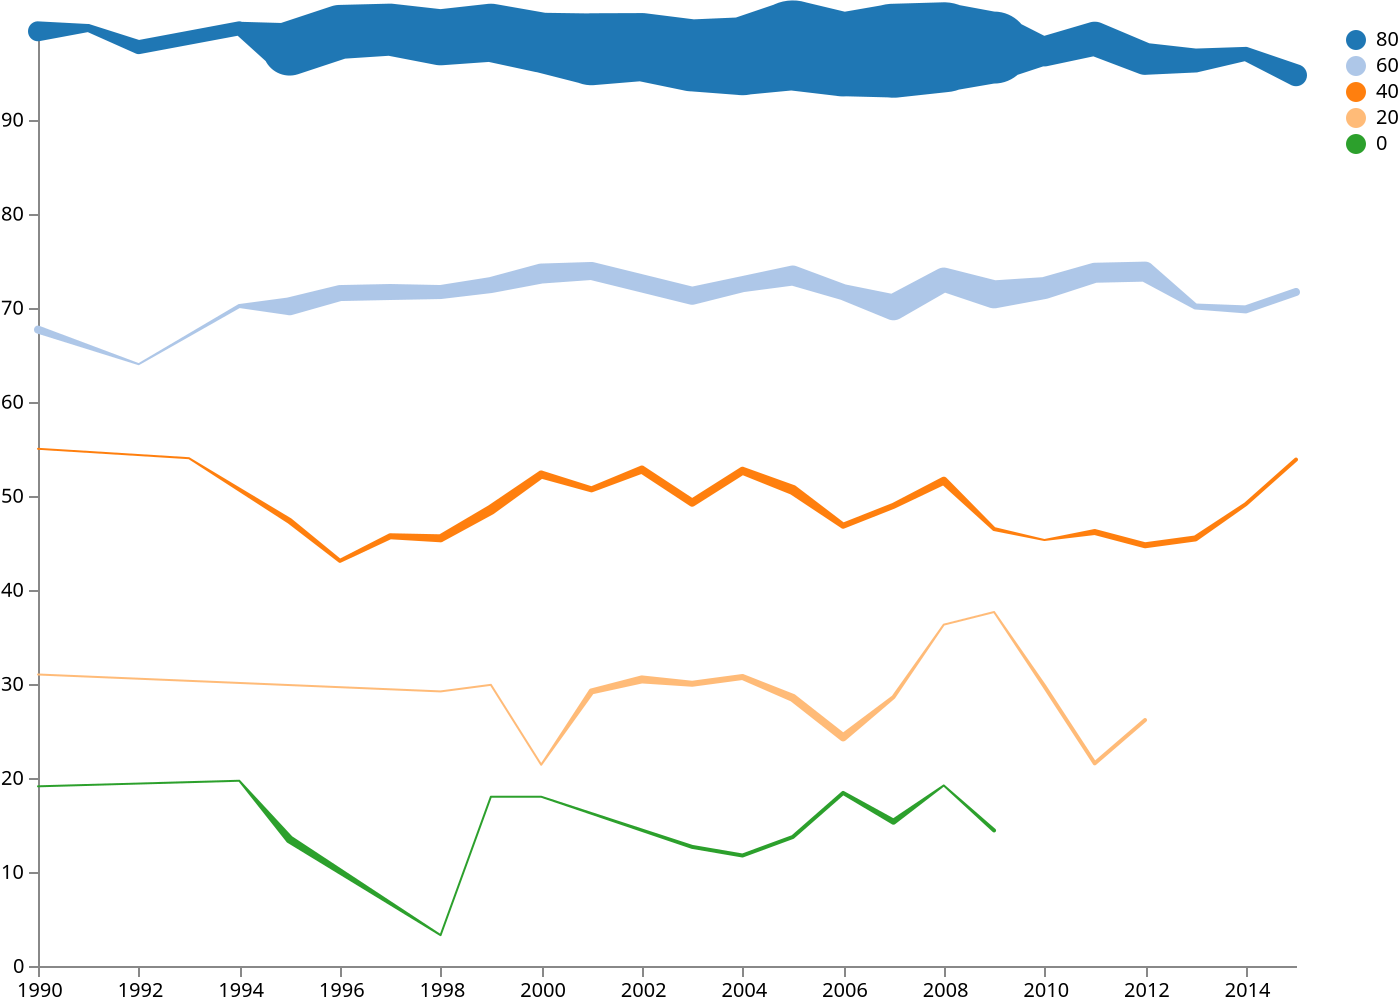 {
  "$schema": "https://vega.github.io/schema/vega/v3.0.json",
  "width": 700,
  "height": 500,
  "autosize": {"type": "fit", "resize": true, "contains": "padding"},
  "data": [
    {
      "name": "source",
      "values": [
        {"area":"Paraguay","year":2015,"value":52.0800018310547,"unit":"%"},
        {"area":"Bolivia (Plurinational State of)","year":2015,"value":55.6309967041016,"unit":"%"},
        {"area":"Panama","year":2015,"value":65.8000030517578,"unit":"%"},
        {"area":"Iraq","year":2015,"value":67,"unit":"%"},
        {"area":"Bosnia and Herzegovina","year":2015,"value":76,"unit":"%"},
        {"area":"Dominican Republic","year":2015,"value":77.9000015258789,"unit":"%"},
        {"area":"The former Yugoslav Republic of Macedonia","year":2015,"value":81,"unit":"%"},
        {"area":"Serbia","year":2015,"value":82,"unit":"%"},
        {"area":"Cabo Verde","year":2015,"value":85.5,"unit":"%"},
        {"area":"State of Palestine","year":2015,"value":94.5,"unit":"%"},
        {"area":"Antigua and Barbuda","year":2015,"value":99,"unit":"%"},
        {"area":"Andorra","year":2015,"value":100,"unit":"%"},
        {"area":"Liechtenstein","year":2015,"value":100,"unit":"%"},
        {"area":"Monaco","year":2015,"value":100,"unit":"%"},
        {"area":"Saint Lucia","year":2015,"value":100,"unit":"%"},
        {"area":"Singapore","year":2015,"value":100,"unit":"%"},
        {"area":"United Arab Emirates","year":2015,"value":100,"unit":"%"},
        {"area":"Paraguay","year":2014,"value":47.2000007629395,"unit":"%"},
        {"area":"Bolivia (Plurinational State of)","year":2014,"value":51.0105781555176,"unit":"%"},
        {"area":"Iraq","year":2014,"value":62.5999984741211,"unit":"%"},
        {"area":"Panama","year":2014,"value":66.6999969482422,"unit":"%"},
        {"area":"Bosnia and Herzegovina","year":2014,"value":75,"unit":"%"},
        {"area":"The former Yugoslav Republic of Macedonia","year":2014,"value":75,"unit":"%"},
        {"area":"Serbia","year":2014,"value":80,"unit":"%"},
        {"area":"Antigua and Barbuda","year":2014,"value":99,"unit":"%"},
        {"area":"Andorra","year":2014,"value":100,"unit":"%"},
        {"area":"Liechtenstein","year":2014,"value":100,"unit":"%"},
        {"area":"Monaco","year":2014,"value":100,"unit":"%"},
        {"area":"Saint Lucia","year":2014,"value":100,"unit":"%"},
        {"area":"Singapore","year":2014,"value":100,"unit":"%"},
        {"area":"Honduras","year":2013,"value":41.7799987792969,"unit":"%"},
        {"area":"Paraguay","year":2013,"value":46.4000015258789,"unit":"%"},
        {"area":"Bolivia (Plurinational State of)","year":2013,"value":48.2207069396973,"unit":"%"},
        {"area":"Iraq","year":2013,"value":62.4000015258789,"unit":"%"},
        {"area":"The former Yugoslav Republic of Macedonia","year":2013,"value":73,"unit":"%"},
        {"area":"Bosnia and Herzegovina","year":2013,"value":75,"unit":"%"},
        {"area":"Serbia","year":2013,"value":80,"unit":"%"},
        {"area":"Cabo Verde","year":2013,"value":84.5,"unit":"%"},
        {"area":"State of Palestine","year":2013,"value":92,"unit":"%"},
        {"area":"Antigua and Barbuda","year":2013,"value":99,"unit":"%"},
        {"area":"Andorra","year":2013,"value":100,"unit":"%"},
        {"area":"Guadeloupe","year":2013,"value":100,"unit":"%"},
        {"area":"Liechtenstein","year":2013,"value":100,"unit":"%"},
        {"area":"Martinique","year":2013,"value":100,"unit":"%"},
        {"area":"Monaco","year":2013,"value":100,"unit":"%"},
        {"area":"Réunion","year":2013,"value":100,"unit":"%"},
        {"area":"Saint Lucia","year":2013,"value":100,"unit":"%"},
        {"area":"Singapore","year":2013,"value":100,"unit":"%"},
        {"area":"Yemen","year":2012,"value":20,"footnotes":1,"unit":"%"},
        {"area":"Bhutan","year":2012,"value":32.3126754760742,"unit":"%"},
        {"area":"Paraguay","year":2012,"value":40.9000015258789,"unit":"%"},
        {"area":"Belize","year":2012,"value":45.0999984741211,"unit":"%"},
        {"area":"Bolivia (Plurinational State of)","year":2012,"value":48.2207069396973,"unit":"%"},
        {"area":"Iraq","year":2012,"value":61.2000007629395,"unit":"%"},
        {"area":"Serbia","year":2012,"value":70,"unit":"%"},
        {"area":"The former Yugoslav Republic of Macedonia","year":2012,"value":73,"unit":"%"},
        {"area":"Bosnia and Herzegovina","year":2012,"value":74,"unit":"%"},
        {"area":"Cuba","year":2012,"value":75.5999984741211,"unit":"%"},
        {"area":"Armenia","year":2012,"value":75.9000015258789,"unit":"%"},
        {"area":"Montenegro","year":2012,"value":75.9199981689453,"unit":"%"},
        {"area":"Ecuador","year":2012,"value":76.120002746582,"unit":"%"},
        {"area":"Dominican Republic","year":2012,"value":77.1999969482422,"unit":"%"},
        {"area":"Suriname","year":2012,"value":79.4899978637695,"footnotes":"2,3,4","unit":"%"},
        {"area":"Colombia","year":2012,"value":80.5874252319336,"unit":"%"},
        {"area":"Cabo Verde","year":2012,"value":84.0999984741211,"unit":"%"},
        {"area":"Brazil","year":2012,"value":91.3000030517578,"unit":"%"},
        {"area":"State of Palestine","year":2012,"value":91.5,"unit":"%"},
        {"area":"Mauritius","year":2012,"value":98,"unit":"%"},
        {"area":"Antigua and Barbuda","year":2012,"value":99,"unit":"%"},
        {"area":"Croatia","year":2012,"value":99,"unit":"%"},
        {"area":"Andorra","year":2012,"value":100,"unit":"%"},
        {"area":"Belarus","year":2012,"value":100,"unit":"%"},
        {"area":"Bermuda","year":2012,"value":100,"unit":"%"},
        {"area":"Kuwait","year":2012,"value":100,"unit":"%"},
        {"area":"Liechtenstein","year":2012,"value":100,"unit":"%"},
        {"area":"Monaco","year":2012,"value":100,"unit":"%"},
        {"area":"Qatar","year":2012,"value":100,"unit":"%"},
        {"area":"Saint Lucia","year":2012,"value":100,"unit":"%"},
        {"area":"Singapore","year":2012,"value":100,"unit":"%"},
        {"area":"Yemen","year":2011,"value":20,"footnotes":1,"unit":"%"},
        {"area":"Angola","year":2011,"value":23.1000003814697,"unit":"%"},
        {"area":"Paraguay","year":2011,"value":40.5999984741211,"unit":"%"},
        {"area":"Belize","year":2011,"value":45.2000007629395,"unit":"%"},
        {"area":"Bolivia (Plurinational State of)","year":2011,"value":52.6550712585449,"unit":"%"},
        {"area":"Iraq","year":2011,"value":62.7999992370605,"unit":"%"},
        {"area":"Panama","year":2011,"value":66.9000015258789,"unit":"%"},
        {"area":"Bosnia and Herzegovina","year":2011,"value":73,"unit":"%"},
        {"area":"Ecuador","year":2011,"value":74.9400024414063,"unit":"%"},
        {"area":"Cuba","year":2011,"value":75.2699966430664,"unit":"%"},
        {"area":"Armenia","year":2011,"value":75.8000030517578,"unit":"%"},
        {"area":"Montenegro","year":2011,"value":75.879997253418,"unit":"%"},
        {"area":"The former Yugoslav Republic of Macedonia","year":2011,"value":76,"unit":"%"},
        {"area":"Serbia","year":2011,"value":77,"unit":"%"},
        {"area":"Colombia","year":2011,"value":79.6210632324219,"unit":"%"},
        {"area":"State of Palestine","year":2011,"value":92,"unit":"%"},
        {"area":"Brazil","year":2011,"value":92.4000015258789,"unit":"%"},
        {"area":"Croatia","year":2011,"value":96,"unit":"%"},
        {"area":"Mauritius","year":2011,"value":98,"unit":"%"},
        {"area":"Antigua and Barbuda","year":2011,"value":99,"unit":"%"},
        {"area":"Réunion","year":2011,"value":99,"unit":"%"},
        {"area":"Andorra","year":2011,"value":100,"unit":"%"},
        {"area":"Belarus","year":2011,"value":100,"unit":"%"},
        {"area":"Bermuda","year":2011,"value":100,"unit":"%"},
        {"area":"French Guiana","year":2011,"value":100,"unit":"%"},
        {"area":"Kuwait","year":2011,"value":100,"unit":"%"},
        {"area":"Liechtenstein","year":2011,"value":100,"unit":"%"},
        {"area":"Martinique","year":2011,"value":100,"unit":"%"},
        {"area":"Monaco","year":2011,"value":100,"unit":"%"},
        {"area":"Qatar","year":2011,"value":100,"unit":"%"},
        {"area":"Saint Lucia","year":2011,"value":100,"unit":"%"},
        {"area":"Singapore","year":2011,"value":100,"unit":"%"},
        {"area":"Yemen","year":2010,"value":20,"footnotes":1,"unit":"%"},
        {"area":"Paraguay","year":2010,"value":39.5,"unit":"%"},
        {"area":"Belize","year":2010,"value":45.2999992370605,"unit":"%"},
        {"area":"Panama","year":2010,"value":62.9000015258789,"unit":"%"},
        {"area":"Honduras","year":2010,"value":64.5999984741211,"unit":"%"},
        {"area":"Iraq","year":2010,"value":65.6999969482422,"unit":"%"},
        {"area":"Serbia","year":2010,"value":72,"unit":"%"},
        {"area":"Bosnia and Herzegovina","year":2010,"value":73,"unit":"%"},
        {"area":"The former Yugoslav Republic of Macedonia","year":2010,"value":74,"unit":"%"},
        {"area":"Dominican Republic","year":2010,"value":74.9000015258789,"unit":"%"},
        {"area":"Cuba","year":2010,"value":75.3099975585938,"unit":"%"},
        {"area":"Armenia","year":2010,"value":75.5,"unit":"%"},
        {"area":"Ecuador","year":2010,"value":75.8499984741211,"unit":"%"},
        {"area":"Colombia","year":2010,"value":79.2706146240234,"unit":"%"},
        {"area":"Cabo Verde","year":2010,"value":80,"footnotes":5,"unit":"%"},
        {"area":"Argentina","year":2010,"value":89.9000015258789,"footnotes":6,"unit":"%"},
        {"area":"Antigua and Barbuda","year":2010,"value":95,"unit":"%"},
        {"area":"Croatia","year":2010,"value":96,"unit":"%"},
        {"area":"Mauritius","year":2010,"value":98,"unit":"%"},
        {"area":"Andorra","year":2010,"value":100,"unit":"%"},
        {"area":"Belarus","year":2010,"value":100,"unit":"%"},
        {"area":"Bermuda","year":2010,"value":100,"unit":"%"},
        {"area":"Kuwait","year":2010,"value":100,"unit":"%"},
        {"area":"Liechtenstein","year":2010,"value":100,"unit":"%"},
        {"area":"Martinique","year":2010,"value":100,"unit":"%"},
        {"area":"Monaco","year":2010,"value":100,"unit":"%"},
        {"area":"Qatar","year":2010,"value":100,"unit":"%"},
        {"area":"Saint Lucia","year":2010,"value":100,"unit":"%"},
        {"area":"Singapore","year":2010,"value":100,"unit":"%"},
        {"area":"Burkina Faso","year":2009,"value":9.62463665008545,"unit":"%"},
        {"area":"Yemen","year":2009,"value":19.2000007629395,"footnotes":1,"unit":"%"},
        {"area":"Paraguay","year":2009,"value":37.6438102722168,"unit":"%"},
        {"area":"Belize","year":2009,"value":45.5999984741211,"unit":"%"},
        {"area":"Bolivia (Plurinational State of)","year":2009,"value":47.3329849243164,"unit":"%"},
        {"area":"Serbia","year":2009,"value":60,"unit":"%"},
        {"area":"Cameroon","year":2009,"value":61.5999984741211,"unit":"%"},
        {"area":"Panama","year":2009,"value":64.1999969482422,"unit":"%"},
        {"area":"Dominican Republic","year":2009,"value":66.0100021362305,"unit":"%"},
        {"area":"Philippines","year":2009,"value":70,"unit":"%"},
        {"area":"Ecuador","year":2009,"value":71.8499984741211,"unit":"%"},
        {"area":"Bosnia and Herzegovina","year":2009,"value":72,"unit":"%"},
        {"area":"The former Yugoslav Republic of Macedonia","year":2009,"value":72,"footnotes":7,"unit":"%"},
        {"area":"Armenia","year":2009,"value":72.0999984741211,"unit":"%"},
        {"area":"Cuba","year":2009,"value":75.4000015258789,"unit":"%"},
        {"area":"Cabo Verde","year":2009,"value":78,"footnotes":5,"unit":"%"},
        {"area":"Colombia","year":2009,"value":78.6839447021484,"unit":"%"},
        {"area":"Estonia","year":2009,"value":79,"unit":"%"},
        {"area":"Poland","year":2009,"value":79.0999984741211,"unit":"%"},
        {"area":"Algeria","year":2009,"value":80,"unit":"%"},
        {"area":"Latvia","year":2009,"value":85,"unit":"%"},
        {"area":"State of Palestine","year":2009,"value":88.4000015258789,"unit":"%"},
        {"area":"Lithuania","year":2009,"value":91,"unit":"%"},
        {"area":"Hungary","year":2009,"value":92.5,"unit":"%"},
        {"area":"Slovenia","year":2009,"value":94.5,"unit":"%"},
        {"area":"Antigua and Barbuda","year":2009,"value":95,"unit":"%"},
        {"area":"Bulgaria","year":2009,"value":96.6500015258789,"unit":"%"},
        {"area":"Croatia","year":2009,"value":97,"unit":"%"},
        {"area":"Mauritius","year":2009,"value":98,"unit":"%"},
        {"area":"Norway","year":2009,"value":99,"unit":"%"},
        {"area":"Switzerland","year":2009,"value":99,"unit":"%"},
        {"area":"Andorra","year":2009,"value":100,"unit":"%"},
        {"area":"Austria","year":2009,"value":100,"unit":"%"},
        {"area":"Belarus","year":2009,"value":100,"unit":"%"},
        {"area":"Belgium","year":2009,"value":100,"unit":"%"},
        {"area":"Bermuda","year":2009,"value":100,"unit":"%"},
        {"area":"China, Hong Kong Special Administrative Region","year":2009,"value":100,"unit":"%"},
        {"area":"China, Macao Special Administrative Region","year":2009,"value":100,"unit":"%"},
        {"area":"Czechia","year":2009,"value":100,"unit":"%"},
        {"area":"Finland","year":2009,"value":100,"unit":"%"},
        {"area":"France","year":2009,"value":100,"unit":"%"},
        {"area":"Germany","year":2009,"value":100,"unit":"%"},
        {"area":"Greece","year":2009,"value":100,"unit":"%"},
        {"area":"Kuwait","year":2009,"value":100,"unit":"%"},
        {"area":"Liechtenstein","year":2009,"value":100,"unit":"%"},
        {"area":"Luxembourg","year":2009,"value":100,"unit":"%"},
        {"area":"Malta","year":2009,"value":100,"unit":"%"},
        {"area":"Monaco","year":2009,"value":100,"unit":"%"},
        {"area":"Netherlands","year":2009,"value":100,"unit":"%"},
        {"area":"Portugal","year":2009,"value":100,"unit":"%"},
        {"area":"Qatar","year":2009,"value":100,"unit":"%"},
        {"area":"Saint Lucia","year":2009,"value":100,"unit":"%"},
        {"area":"Singapore","year":2009,"value":100,"unit":"%"},
        {"area":"Spain","year":2009,"value":100,"unit":"%"},
        {"area":"Sweden","year":2009,"value":100,"unit":"%"},
        {"area":"Yemen","year":2008,"value":19.2000007629395,"footnotes":1,"unit":"%"},
        {"area":"Paraguay","year":2008,"value":36.3008651733398,"unit":"%"},
        {"area":"Belize","year":2008,"value":45.9000015258789,"unit":"%"},
        {"area":"Bolivia (Plurinational State of)","year":2008,"value":49.5042877197266,"unit":"%"},
        {"area":"Romania","year":2008,"value":54,"unit":"%"},
        {"area":"Cameroon","year":2008,"value":57,"unit":"%"},
        {"area":"Serbia","year":2008,"value":60,"unit":"%"},
        {"area":"Panama","year":2008,"value":64.5999984741211,"unit":"%"},
        {"area":"Philippines","year":2008,"value":70,"unit":"%"},
        {"area":"The former Yugoslav Republic of Macedonia","year":2008,"value":71,"footnotes":7,"unit":"%"},
        {"area":"Bosnia and Herzegovina","year":2008,"value":72,"unit":"%"},
        {"area":"Ecuador","year":2008,"value":72.4300003051758,"unit":"%"},
        {"area":"Cuba","year":2008,"value":75.3000030517578,"unit":"%"},
        {"area":"Cabo Verde","year":2008,"value":76,"footnotes":5,"unit":"%"},
        {"area":"Poland","year":2008,"value":78.0999984741211,"unit":"%"},
        {"area":"Armenia","year":2008,"value":78.4000015258789,"unit":"%"},
        {"area":"Estonia","year":2008,"value":79,"unit":"%"},
        {"area":"Colombia","year":2008,"value":79.1341171264648,"unit":"%"},
        {"area":"Turkey","year":2008,"value":82,"unit":"%"},
        {"area":"Latvia","year":2008,"value":85,"unit":"%"},
        {"area":"Brazil","year":2008,"value":86.5999984741211,"unit":"%"},
        {"area":"State of Palestine","year":2008,"value":87.6999969482422,"footnotes":8,"unit":"%"},
        {"area":"Lithuania","year":2008,"value":89,"unit":"%"},
        {"area":"Hungary","year":2008,"value":92.4000015258789,"unit":"%"},
        {"area":"Croatia","year":2008,"value":93,"unit":"%"},
        {"area":"Bulgaria","year":2008,"value":94.3499984741211,"unit":"%"},
        {"area":"Antigua and Barbuda","year":2008,"value":95,"unit":"%"},
        {"area":"Slovenia","year":2008,"value":95.5,"unit":"%"},
        {"area":"Mauritius","year":2008,"value":98,"unit":"%"},
        {"area":"Norway","year":2008,"value":99,"unit":"%"},
        {"area":"Switzerland","year":2008,"value":99,"unit":"%"},
        {"area":"Andorra","year":2008,"value":100,"unit":"%"},
        {"area":"Anguilla","year":2008,"value":100,"unit":"%"},
        {"area":"Austria","year":2008,"value":100,"unit":"%"},
        {"area":"Belarus","year":2008,"value":100,"unit":"%"},
        {"area":"Belgium","year":2008,"value":100,"unit":"%"},
        {"area":"Bermuda","year":2008,"value":100,"unit":"%"},
        {"area":"China, Hong Kong Special Administrative Region","year":2008,"value":100,"unit":"%"},
        {"area":"China, Macao Special Administrative Region","year":2008,"value":100,"unit":"%"},
        {"area":"Cyprus","year":2008,"value":100,"unit":"%"},
        {"area":"Czechia","year":2008,"value":100,"unit":"%"},
        {"area":"Denmark","year":2008,"value":100,"unit":"%"},
        {"area":"Finland","year":2008,"value":100,"unit":"%"},
        {"area":"France","year":2008,"value":100,"unit":"%"},
        {"area":"Germany","year":2008,"value":100,"unit":"%"},
        {"area":"Greece","year":2008,"value":100,"unit":"%"},
        {"area":"Iceland","year":2008,"value":100,"unit":"%"},
        {"area":"Italy","year":2008,"value":100,"unit":"%"},
        {"area":"Kuwait","year":2008,"value":100,"unit":"%"},
        {"area":"Liechtenstein","year":2008,"value":100,"unit":"%"},
        {"area":"Luxembourg","year":2008,"value":100,"unit":"%"},
        {"area":"Malta","year":2008,"value":100,"unit":"%"},
        {"area":"Martinique","year":2008,"value":100,"unit":"%"},
        {"area":"Monaco","year":2008,"value":100,"unit":"%"},
        {"area":"Netherlands","year":2008,"value":100,"unit":"%"},
        {"area":"Portugal","year":2008,"value":100,"unit":"%"},
        {"area":"Qatar","year":2008,"value":100,"unit":"%"},
        {"area":"Saint Lucia","year":2008,"value":100,"unit":"%"},
        {"area":"Singapore","year":2008,"value":100,"unit":"%"},
        {"area":"Slovakia","year":2008,"value":100,"unit":"%"},
        {"area":"Spain","year":2008,"value":100,"unit":"%"},
        {"area":"Sweden","year":2008,"value":100,"unit":"%"},
        {"area":"United Kingdom of Great Britain and Northern Ireland","year":2008,"value":100,"unit":"%"},
        {"area":"Burkina Faso","year":2007,"value":9.13179397583008,"unit":"%"},
        {"area":"Madagascar","year":2007,"value":17.7099990844727,"unit":"%"},
        {"area":"Yemen","year":2007,"value":19.2000007629395,"footnotes":1,"unit":"%"},
        {"area":"Senegal","year":2007,"value":21.3999996185303,"unit":"%"},
        {"area":"Paraguay","year":2007,"value":35.781608581543,"unit":"%"},
        {"area":"Belize","year":2007,"value":46.2999992370605,"unit":"%"},
        {"area":"Bolivia (Plurinational State of)","year":2007,"value":49.1543273925781,"unit":"%"},
        {"area":"Romania","year":2007,"value":51.3499984741211,"unit":"%"},
        {"area":"Georgia","year":2007,"value":60,"unit":"%"},
        {"area":"Marshall Islands","year":2007,"value":60,"unit":"%"},
        {"area":"Philippines","year":2007,"value":60,"footnotes":9,"unit":"%"},
        {"area":"Serbia","year":2007,"value":60,"unit":"%"},
        {"area":"Panama","year":2007,"value":62.4000015258789,"unit":"%"},
        {"area":"Ecuador","year":2007,"value":72.0199966430664,"unit":"%"},
        {"area":"Dominican Republic","year":2007,"value":73.3000030517578,"unit":"%"},
        {"area":"Cabo Verde","year":2007,"value":74,"footnotes":5,"unit":"%"},
        {"area":"Cuba","year":2007,"value":75.4000015258789,"unit":"%"},
        {"area":"Poland","year":2007,"value":76.3000030517578,"unit":"%"},
        {"area":"Colombia","year":2007,"value":78.6857376098633,"unit":"%"},
        {"area":"Estonia","year":2007,"value":79,"unit":"%"},
        {"area":"Armenia","year":2007,"value":79.5,"unit":"%"},
        {"area":"Lithuania","year":2007,"value":80,"unit":"%"},
        {"area":"Turkey","year":2007,"value":81,"unit":"%"},
        {"area":"Albania","year":2007,"value":85,"unit":"%"},
        {"area":"Latvia","year":2007,"value":85,"unit":"%"},
        {"area":"Brazil","year":2007,"value":85.9000015258789,"unit":"%"},
        {"area":"Croatia","year":2007,"value":90,"unit":"%"},
        {"area":"Slovenia","year":2007,"value":91.9000015258789,"unit":"%"},
        {"area":"Hungary","year":2007,"value":92.3000030517578,"unit":"%"},
        {"area":"Bulgaria","year":2007,"value":92.5100021362305,"unit":"%"},
        {"area":"Antigua and Barbuda","year":2007,"value":95,"unit":"%"},
        {"area":"Mauritius","year":2007,"value":98,"unit":"%"},
        {"area":"Norway","year":2007,"value":99,"unit":"%"},
        {"area":"Switzerland","year":2007,"value":99,"unit":"%"},
        {"area":"Andorra","year":2007,"value":100,"unit":"%"},
        {"area":"Anguilla","year":2007,"value":100,"unit":"%"},
        {"area":"Austria","year":2007,"value":100,"unit":"%"},
        {"area":"Belarus","year":2007,"value":100,"unit":"%"},
        {"area":"Belgium","year":2007,"value":100,"unit":"%"},
        {"area":"Bermuda","year":2007,"value":100,"unit":"%"},
        {"area":"China, Hong Kong Special Administrative Region","year":2007,"value":100,"unit":"%"},
        {"area":"China, Macao Special Administrative Region","year":2007,"value":100,"unit":"%"},
        {"area":"Cyprus","year":2007,"value":100,"unit":"%"},
        {"area":"Czechia","year":2007,"value":100,"unit":"%"},
        {"area":"Denmark","year":2007,"value":100,"unit":"%"},
        {"area":"Finland","year":2007,"value":100,"unit":"%"},
        {"area":"France","year":2007,"value":100,"unit":"%"},
        {"area":"French Guiana","year":2007,"value":100,"unit":"%"},
        {"area":"Germany","year":2007,"value":100,"unit":"%"},
        {"area":"Greece","year":2007,"value":100,"unit":"%"},
        {"area":"Guadeloupe","year":2007,"value":100,"unit":"%"},
        {"area":"Iceland","year":2007,"value":100,"unit":"%"},
        {"area":"Italy","year":2007,"value":100,"unit":"%"},
        {"area":"Kuwait","year":2007,"value":100,"unit":"%"},
        {"area":"Liechtenstein","year":2007,"value":100,"unit":"%"},
        {"area":"Luxembourg","year":2007,"value":100,"unit":"%"},
        {"area":"Malta","year":2007,"value":100,"unit":"%"},
        {"area":"Martinique","year":2007,"value":100,"unit":"%"},
        {"area":"Monaco","year":2007,"value":100,"unit":"%"},
        {"area":"Netherlands","year":2007,"value":100,"unit":"%"},
        {"area":"Portugal","year":2007,"value":100,"unit":"%"},
        {"area":"Réunion","year":2007,"value":100,"unit":"%"},
        {"area":"Saint Lucia","year":2007,"value":100,"unit":"%"},
        {"area":"Singapore","year":2007,"value":100,"unit":"%"},
        {"area":"Slovakia","year":2007,"value":100,"unit":"%"},
        {"area":"Spain","year":2007,"value":100,"unit":"%"},
        {"area":"Sweden","year":2007,"value":100,"unit":"%"},
        {"area":"United Kingdom of Great Britain and Northern Ireland","year":2007,"value":100,"unit":"%"},
        {"area":"Madagascar","year":2006,"value":17.7099990844727,"unit":"%"},
        {"area":"Yemen","year":2006,"value":19.1000003814697,"footnotes":1,"unit":"%"},
        {"area":"Lesotho","year":2006,"value":20,"unit":"%"},
        {"area":"Senegal","year":2006,"value":21.3999996185303,"unit":"%"},
        {"area":"Guatemala","year":2006,"value":22.1700000762939,"unit":"%"},
        {"area":"Paraguay","year":2006,"value":33.6964149475098,"unit":"%"},
        {"area":"Bolivia (Plurinational State of)","year":2006,"value":45.0184860229492,"unit":"%"},
        {"area":"Belize","year":2006,"value":46.5999984741211,"unit":"%"},
        {"area":"Romania","year":2006,"value":48.8400001525879,"unit":"%"},
        {"area":"Serbia","year":2006,"value":60,"unit":"%"},
        {"area":"Dominican Republic","year":2006,"value":66.5,"unit":"%"},
        {"area":"Ecuador","year":2006,"value":70.5100021362305,"unit":"%"},
        {"area":"Cabo Verde","year":2006,"value":72,"footnotes":5,"unit":"%"},
        {"area":"Poland","year":2006,"value":73.9000015258789,"unit":"%"},
        {"area":"Cuba","year":2006,"value":75.5,"unit":"%"},
        {"area":"Armenia","year":2006,"value":75.9000015258789,"unit":"%"},
        {"area":"Estonia","year":2006,"value":79,"unit":"%"},
        {"area":"Albania","year":2006,"value":80,"unit":"%"},
        {"area":"Turkey","year":2006,"value":81,"unit":"%"},
        {"area":"Brazil","year":2006,"value":84.9000015258789,"unit":"%"},
        {"area":"Latvia","year":2006,"value":85,"unit":"%"},
        {"area":"Mexico","year":2006,"value":89.9999465942383,"unit":"%"},
        {"area":"Bulgaria","year":2006,"value":90.0500030517578,"unit":"%"},
        {"area":"State of Palestine","year":2006,"value":90.3000030517578,"unit":"%"},
        {"area":"Slovenia","year":2006,"value":90.4000015258789,"unit":"%"},
        {"area":"Hungary","year":2006,"value":91.9000015258789,"unit":"%"},
        {"area":"Antigua and Barbuda","year":2006,"value":95,"unit":"%"},
        {"area":"Belarus","year":2006,"value":95,"unit":"%"},
        {"area":"Norway","year":2006,"value":99,"unit":"%"},
        {"area":"Switzerland","year":2006,"value":99,"unit":"%"},
        {"area":"Andorra","year":2006,"value":100,"unit":"%"},
        {"area":"Anguilla","year":2006,"value":100,"unit":"%"},
        {"area":"Austria","year":2006,"value":100,"unit":"%"},
        {"area":"Belgium","year":2006,"value":100,"unit":"%"},
        {"area":"Bermuda","year":2006,"value":100,"unit":"%"},
        {"area":"China, Hong Kong Special Administrative Region","year":2006,"value":100,"unit":"%"},
        {"area":"China, Macao Special Administrative Region","year":2006,"value":100,"unit":"%"},
        {"area":"Cyprus","year":2006,"value":100,"unit":"%"},
        {"area":"Czechia","year":2006,"value":100,"unit":"%"},
        {"area":"Denmark","year":2006,"value":100,"unit":"%"},
        {"area":"Finland","year":2006,"value":100,"unit":"%"},
        {"area":"France","year":2006,"value":100,"unit":"%"},
        {"area":"Germany","year":2006,"value":100,"unit":"%"},
        {"area":"Greece","year":2006,"value":100,"unit":"%"},
        {"area":"Iceland","year":2006,"value":100,"unit":"%"},
        {"area":"Italy","year":2006,"value":100,"unit":"%"},
        {"area":"Kuwait","year":2006,"value":100,"unit":"%"},
        {"area":"Liechtenstein","year":2006,"value":100,"unit":"%"},
        {"area":"Luxembourg","year":2006,"value":100,"unit":"%"},
        {"area":"Malta","year":2006,"value":100,"unit":"%"},
        {"area":"Martinique","year":2006,"value":100,"unit":"%"},
        {"area":"Monaco","year":2006,"value":100,"unit":"%"},
        {"area":"Netherlands","year":2006,"value":100,"unit":"%"},
        {"area":"Portugal","year":2006,"value":100,"unit":"%"},
        {"area":"Saint Lucia","year":2006,"value":100,"unit":"%"},
        {"area":"Singapore","year":2006,"value":100,"unit":"%"},
        {"area":"Slovakia","year":2006,"value":100,"unit":"%"},
        {"area":"Spain","year":2006,"value":100,"unit":"%"},
        {"area":"United Kingdom of Great Britain and Northern Ireland","year":2006,"value":100,"unit":"%"},
        {"area":"Burkina Faso","year":2005,"value":8.33978843688965,"unit":"%"},
        {"area":"Yemen","year":2005,"value":19.1000003814697,"footnotes":1,"unit":"%"},
        {"area":"Zambia","year":2005,"value":20,"unit":"%"},
        {"area":"Senegal","year":2005,"value":21.3999996185303,"unit":"%"},
        {"area":"Paraguay","year":2005,"value":34.462818145752,"unit":"%"},
        {"area":"Maldives","year":2005,"value":38.2000007629395,"unit":"%"},
        {"area":"Bolivia (Plurinational State of)","year":2005,"value":44.7900009155273,"unit":"%"},
        {"area":"Belize","year":2005,"value":46.9000015258789,"unit":"%"},
        {"area":"Romania","year":2005,"value":49.8499984741211,"unit":"%"},
        {"area":"Iraq","year":2005,"value":55.5999984741211,"unit":"%"},
        {"area":"Georgia","year":2005,"value":56,"unit":"%"},
        {"area":"Dominican Republic","year":2005,"value":67.3000030517578,"unit":"%"},
        {"area":"Ecuador","year":2005,"value":67.7099990844727,"unit":"%"},
        {"area":"Poland","year":2005,"value":68.9000015258789,"unit":"%"},
        {"area":"Cabo Verde","year":2005,"value":70,"footnotes":5,"unit":"%"},
        {"area":"Armenia","year":2005,"value":74.9000015258789,"unit":"%"},
        {"area":"Cuba","year":2005,"value":75.5999984741211,"unit":"%"},
        {"area":"Ireland","year":2005,"value":76,"unit":"%"},
        {"area":"Albania","year":2005,"value":77,"unit":"%"},
        {"area":"Turkey","year":2005,"value":77.870002746582,"unit":"%"},
        {"area":"Estonia","year":2005,"value":79,"unit":"%"},
        {"area":"Brazil","year":2005,"value":83.8000030517578,"unit":"%"},
        {"area":"Latvia","year":2005,"value":85,"unit":"%"},
        {"area":"Bulgaria","year":2005,"value":87.7799987792969,"unit":"%"},
        {"area":"Belarus","year":2005,"value":90,"unit":"%"},
        {"area":"State of Palestine","year":2005,"value":90.3000030517578,"unit":"%"},
        {"area":"Hungary","year":2005,"value":90.4000015258789,"unit":"%"},
        {"area":"Slovenia","year":2005,"value":91,"unit":"%"},
        {"area":"Dominica","year":2005,"value":94,"unit":"%"},
        {"area":"Antigua and Barbuda","year":2005,"value":95,"unit":"%"},
        {"area":"Norway","year":2005,"value":99,"unit":"%"},
        {"area":"Switzerland","year":2005,"value":99,"unit":"%"},
        {"area":"Andorra","year":2005,"value":100,"unit":"%"},
        {"area":"Anguilla","year":2005,"value":100,"unit":"%"},
        {"area":"Austria","year":2005,"value":100,"unit":"%"},
        {"area":"Belgium","year":2005,"value":100,"unit":"%"},
        {"area":"Bermuda","year":2005,"value":100,"unit":"%"},
        {"area":"China, Hong Kong Special Administrative Region","year":2005,"value":100,"unit":"%"},
        {"area":"China, Macao Special Administrative Region","year":2005,"value":100,"unit":"%"},
        {"area":"Cyprus","year":2005,"value":100,"unit":"%"},
        {"area":"Czechia","year":2005,"value":100,"unit":"%"},
        {"area":"Denmark","year":2005,"value":100,"unit":"%"},
        {"area":"Finland","year":2005,"value":100,"unit":"%"},
        {"area":"France","year":2005,"value":100,"unit":"%"},
        {"area":"French Guiana","year":2005,"value":100,"unit":"%"},
        {"area":"Germany","year":2005,"value":100,"unit":"%"},
        {"area":"Greece","year":2005,"value":100,"unit":"%"},
        {"area":"Guadeloupe","year":2005,"value":100,"unit":"%"},
        {"area":"Iceland","year":2005,"value":100,"unit":"%"},
        {"area":"Italy","year":2005,"value":100,"unit":"%"},
        {"area":"Kuwait","year":2005,"value":100,"unit":"%"},
        {"area":"Liechtenstein","year":2005,"value":100,"unit":"%"},
        {"area":"Luxembourg","year":2005,"value":100,"unit":"%"},
        {"area":"Malta","year":2005,"value":100,"unit":"%"},
        {"area":"Martinique","year":2005,"value":100,"unit":"%"},
        {"area":"Monaco","year":2005,"value":100,"unit":"%"},
        {"area":"Netherlands","year":2005,"value":100,"unit":"%"},
        {"area":"Portugal","year":2005,"value":100,"unit":"%"},
        {"area":"Réunion","year":2005,"value":100,"unit":"%"},
        {"area":"Saint Lucia","year":2005,"value":100,"unit":"%"},
        {"area":"Singapore","year":2005,"value":100,"unit":"%"},
        {"area":"Slovakia","year":2005,"value":100,"unit":"%"},
        {"area":"Spain","year":2005,"value":100,"unit":"%"},
        {"area":"Sweden","year":2005,"value":100,"unit":"%"},
        {"area":"United Kingdom of Great Britain and Northern Ireland","year":2005,"value":100,"unit":"%"},
        {"area":"United States of America","year":2005,"value":100,"unit":"%"},
        {"area":"Madagascar","year":2004,"value":4.40000009536743,"unit":"%"},
        {"area":"Yemen","year":2004,"value":19.1000003814697,"footnotes":1,"unit":"%"},
        {"area":"Senegal","year":2004,"value":21.3999996185303,"unit":"%"},
        {"area":"Paraguay","year":2004,"value":32.7999992370605,"unit":"%"},
        {"area":"Maldives","year":2004,"value":38,"unit":"%"},
        {"area":"Belize","year":2004,"value":47.2999992370605,"unit":"%"},
        {"area":"Romania","year":2004,"value":47.5,"unit":"%"},
        {"area":"Georgia","year":2004,"value":56,"unit":"%"},
        {"area":"Suriname","year":2004,"value":59.8499984741211,"footnotes":"2,3,4","unit":"%"},
        {"area":"Albania","year":2004,"value":65,"unit":"%"},
        {"area":"Tunisia","year":2004,"value":65,"footnotes":10,"unit":"%"},
        {"area":"Cabo Verde","year":2004,"value":68,"footnotes":5,"unit":"%"},
        {"area":"Syrian Arab Republic","year":2004,"value":74,"unit":"%"},
        {"area":"Cuba","year":2004,"value":75.5999984741211,"unit":"%"},
        {"area":"Armenia","year":2004,"value":76.3000030517578,"unit":"%"},
        {"area":"Turkey","year":2004,"value":77.1699981689453,"unit":"%"},
        {"area":"Estonia","year":2004,"value":79,"unit":"%"},
        {"area":"Latvia","year":2004,"value":80,"unit":"%"},
        {"area":"Brazil","year":2004,"value":82.8000030517578,"unit":"%"},
        {"area":"Bulgaria","year":2004,"value":84.1900024414063,"unit":"%"},
        {"area":"Belarus","year":2004,"value":85,"unit":"%"},
        {"area":"Croatia","year":2004,"value":86,"unit":"%"},
        {"area":"Dominica","year":2004,"value":87,"unit":"%"},
        {"area":"Slovenia","year":2004,"value":88.3000030517578,"unit":"%"},
        {"area":"Hungary","year":2004,"value":90.6999969482422,"unit":"%"},
        {"area":"State of Palestine","year":2004,"value":91.1999969482422,"unit":"%"},
        {"area":"Norway","year":2004,"value":99,"unit":"%"},
        {"area":"Switzerland","year":2004,"value":99,"unit":"%"},
        {"area":"Andorra","year":2004,"value":100,"unit":"%"},
        {"area":"Anguilla","year":2004,"value":100,"unit":"%"},
        {"area":"Austria","year":2004,"value":100,"unit":"%"},
        {"area":"Belgium","year":2004,"value":100,"unit":"%"},
        {"area":"Bermuda","year":2004,"value":100,"unit":"%"},
        {"area":"China, Hong Kong Special Administrative Region","year":2004,"value":100,"unit":"%"},
        {"area":"China, Macao Special Administrative Region","year":2004,"value":100,"unit":"%"},
        {"area":"Cyprus","year":2004,"value":100,"unit":"%"},
        {"area":"Czechia","year":2004,"value":100,"unit":"%"},
        {"area":"Denmark","year":2004,"value":100,"unit":"%"},
        {"area":"Finland","year":2004,"value":100,"unit":"%"},
        {"area":"France","year":2004,"value":100,"unit":"%"},
        {"area":"Germany","year":2004,"value":100,"unit":"%"},
        {"area":"Greece","year":2004,"value":100,"unit":"%"},
        {"area":"Iceland","year":2004,"value":100,"unit":"%"},
        {"area":"Italy","year":2004,"value":100,"unit":"%"},
        {"area":"Kuwait","year":2004,"value":100,"unit":"%"},
        {"area":"Liechtenstein","year":2004,"value":100,"unit":"%"},
        {"area":"Luxembourg","year":2004,"value":100,"unit":"%"},
        {"area":"Malta","year":2004,"value":100,"unit":"%"},
        {"area":"Martinique","year":2004,"value":100,"unit":"%"},
        {"area":"Monaco","year":2004,"value":100,"unit":"%"},
        {"area":"Netherlands","year":2004,"value":100,"unit":"%"},
        {"area":"Portugal","year":2004,"value":100,"unit":"%"},
        {"area":"Saint Lucia","year":2004,"value":100,"unit":"%"},
        {"area":"Singapore","year":2004,"value":100,"unit":"%"},
        {"area":"Slovakia","year":2004,"value":100,"unit":"%"},
        {"area":"United Kingdom of Great Britain and Northern Ireland","year":2004,"value":100,"unit":"%"},
        {"area":"Burkina Faso","year":2003,"value":6.33143997192383,"unit":"%"},
        {"area":"Yemen","year":2003,"value":19,"footnotes":1,"unit":"%"},
        {"area":"Senegal","year":2003,"value":21.3999996185303,"unit":"%"},
        {"area":"Paraguay","year":2003,"value":31.445707321167,"unit":"%"},
        {"area":"Maldives","year":2003,"value":37.2000007629395,"unit":"%"},
        {"area":"Bolivia (Plurinational State of)","year":2003,"value":45.7307205200195,"unit":"%"},
        {"area":"Belize","year":2003,"value":47.5999984741211,"unit":"%"},
        {"area":"Romania","year":2003,"value":47.7599983215332,"unit":"%"},
        {"area":"Georgia","year":2003,"value":56,"unit":"%"},
        {"area":"Albania","year":2003,"value":60,"unit":"%"},
        {"area":"Tunisia","year":2003,"value":65,"footnotes":10,"unit":"%"},
        {"area":"Cabo Verde","year":2003,"value":66,"unit":"%"},
        {"area":"Latvia","year":2003,"value":70,"unit":"%"},
        {"area":"Armenia","year":2003,"value":74.1999969482422,"unit":"%"},
        {"area":"Dominica","year":2003,"value":75,"unit":"%"},
        {"area":"Cuba","year":2003,"value":75.7555541992188,"unit":"%"},
        {"area":"Turkey","year":2003,"value":76.5,"unit":"%"},
        {"area":"Estonia","year":2003,"value":79,"unit":"%"},
        {"area":"Algeria","year":2003,"value":80,"unit":"%"},
        {"area":"State of Palestine","year":2003,"value":80.1999969482422,"unit":"%"},
        {"area":"Bulgaria","year":2003,"value":81.9499969482422,"unit":"%"},
        {"area":"Brazil","year":2003,"value":83.9000015258789,"footnotes":11,"unit":"%"},
        {"area":"Belarus","year":2003,"value":85,"unit":"%"},
        {"area":"Slovenia","year":2003,"value":87.8000030517578,"unit":"%"},
        {"area":"Hungary","year":2003,"value":89.5,"unit":"%"},
        {"area":"Norway","year":2003,"value":99,"unit":"%"},
        {"area":"Switzerland","year":2003,"value":99,"unit":"%"},
        {"area":"Japan","year":2003,"value":99.8000030517578,"unit":"%"},
        {"area":"Andorra","year":2003,"value":100,"unit":"%"},
        {"area":"Anguilla","year":2003,"value":100,"unit":"%"},
        {"area":"Austria","year":2003,"value":100,"unit":"%"},
        {"area":"Belgium","year":2003,"value":100,"unit":"%"},
        {"area":"Bermuda","year":2003,"value":100,"unit":"%"},
        {"area":"China, Hong Kong Special Administrative Region","year":2003,"value":100,"unit":"%"},
        {"area":"China, Macao Special Administrative Region","year":2003,"value":100,"unit":"%"},
        {"area":"Cyprus","year":2003,"value":100,"unit":"%"},
        {"area":"Czechia","year":2003,"value":100,"unit":"%"},
        {"area":"Denmark","year":2003,"value":100,"unit":"%"},
        {"area":"Finland","year":2003,"value":100,"unit":"%"},
        {"area":"France","year":2003,"value":100,"unit":"%"},
        {"area":"Germany","year":2003,"value":100,"unit":"%"},
        {"area":"Greece","year":2003,"value":100,"unit":"%"},
        {"area":"Iceland","year":2003,"value":100,"unit":"%"},
        {"area":"Italy","year":2003,"value":100,"unit":"%"},
        {"area":"Kuwait","year":2003,"value":100,"unit":"%"},
        {"area":"Liechtenstein","year":2003,"value":100,"unit":"%"},
        {"area":"Luxembourg","year":2003,"value":100,"unit":"%"},
        {"area":"Malta","year":2003,"value":100,"unit":"%"},
        {"area":"Monaco","year":2003,"value":100,"unit":"%"},
        {"area":"Netherlands","year":2003,"value":100,"unit":"%"},
        {"area":"Portugal","year":2003,"value":100,"unit":"%"},
        {"area":"Singapore","year":2003,"value":100,"unit":"%"},
        {"area":"Slovakia","year":2003,"value":100,"unit":"%"},
        {"area":"United Kingdom of Great Britain and Northern Ireland","year":2003,"value":100,"unit":"%"},
        {"area":"Senegal","year":2002,"value":21.3999996185303,"unit":"%"},
        {"area":"Guatemala","year":2002,"value":31.6000003814697,"unit":"%"},
        {"area":"Paraguay","year":2002,"value":31.8999996185303,"unit":"%"},
        {"area":"Maldives","year":2002,"value":37,"unit":"%"},
        {"area":"Romania","year":2002,"value":47.7599983215332,"unit":"%"},
        {"area":"Belize","year":2002,"value":47.9000015258789,"unit":"%"},
        {"area":"Georgia","year":2002,"value":56,"unit":"%"},
        {"area":"Dominican Republic","year":2002,"value":59.5,"unit":"%"},
        {"area":"Algeria","year":2002,"value":65,"unit":"%"},
        {"area":"Tunisia","year":2002,"value":65,"footnotes":10,"unit":"%"},
        {"area":"Latvia","year":2002,"value":70,"unit":"%"},
        {"area":"Costa Rica","year":2002,"value":73,"unit":"%"},
        {"area":"Armenia","year":2002,"value":74.1999969482422,"unit":"%"},
        {"area":"Dominica","year":2002,"value":75,"unit":"%"},
        {"area":"Cuba","year":2002,"value":75.8545455932617,"unit":"%"},
        {"area":"Turkey","year":2002,"value":76.3000030517578,"unit":"%"},
        {"area":"Estonia","year":2002,"value":79,"unit":"%"},
        {"area":"Bulgaria","year":2002,"value":81.1100006103516,"unit":"%"},
        {"area":"Brazil","year":2002,"value":83,"footnotes":11,"unit":"%"},
        {"area":"Mexico","year":2002,"value":86,"unit":"%"},
        {"area":"Slovenia","year":2002,"value":86.9000015258789,"unit":"%"},
        {"area":"Hungary","year":2002,"value":88.3000030517578,"unit":"%"},
        {"area":"Norway","year":2002,"value":99,"unit":"%"},
        {"area":"Switzerland","year":2002,"value":99,"unit":"%"},
        {"area":"Republic of Korea","year":2002,"value":99.3000030517578,"unit":"%"},
        {"area":"Andorra","year":2002,"value":100,"unit":"%"},
        {"area":"Anguilla","year":2002,"value":100,"unit":"%"},
        {"area":"Austria","year":2002,"value":100,"unit":"%"},
        {"area":"Belgium","year":2002,"value":100,"unit":"%"},
        {"area":"Bermuda","year":2002,"value":100,"unit":"%"},
        {"area":"China, Hong Kong Special Administrative Region","year":2002,"value":100,"unit":"%"},
        {"area":"China, Macao Special Administrative Region","year":2002,"value":100,"unit":"%"},
        {"area":"Cyprus","year":2002,"value":100,"unit":"%"},
        {"area":"Czechia","year":2002,"value":100,"unit":"%"},
        {"area":"Denmark","year":2002,"value":100,"unit":"%"},
        {"area":"Finland","year":2002,"value":100,"unit":"%"},
        {"area":"France","year":2002,"value":100,"unit":"%"},
        {"area":"Germany","year":2002,"value":100,"unit":"%"},
        {"area":"Greece","year":2002,"value":100,"unit":"%"},
        {"area":"Iceland","year":2002,"value":100,"unit":"%"},
        {"area":"Italy","year":2002,"value":100,"unit":"%"},
        {"area":"Kuwait","year":2002,"value":100,"unit":"%"},
        {"area":"Liechtenstein","year":2002,"value":100,"unit":"%"},
        {"area":"Luxembourg","year":2002,"value":100,"unit":"%"},
        {"area":"Malta","year":2002,"value":100,"unit":"%"},
        {"area":"Monaco","year":2002,"value":100,"unit":"%"},
        {"area":"Netherlands","year":2002,"value":100,"unit":"%"},
        {"area":"Portugal","year":2002,"value":100,"unit":"%"},
        {"area":"Saint Vincent and the Grenadines","year":2002,"value":100,"unit":"%"},
        {"area":"Singapore","year":2002,"value":100,"unit":"%"},
        {"area":"United Kingdom of Great Britain and Northern Ireland","year":2002,"value":100,"unit":"%"},
        {"area":"Senegal","year":2001,"value":21.3999996185303,"unit":"%"},
        {"area":"Maldives","year":2001,"value":31.2000007629395,"unit":"%"},
        {"area":"Paraguay","year":2001,"value":35,"unit":"%"},
        {"area":"Romania","year":2001,"value":47.7599983215332,"unit":"%"},
        {"area":"Belize","year":2001,"value":48.2999992370605,"unit":"%"},
        {"area":"Georgia","year":2001,"value":56,"unit":"%"},
        {"area":"Tunisia","year":2001,"value":65,"footnotes":10,"unit":"%"},
        {"area":"Latvia","year":2001,"value":70,"unit":"%"},
        {"area":"Armenia","year":2001,"value":74.3000030517578,"unit":"%"},
        {"area":"Dominica","year":2001,"value":75,"unit":"%"},
        {"area":"Peru","year":2001,"value":75,"unit":"%"},
        {"area":"Turkey","year":2001,"value":75.0299987792969,"unit":"%"},
        {"area":"Cuba","year":2001,"value":75.880485534668,"unit":"%"},
        {"area":"Jamaica","year":2001,"value":76,"unit":"%"},
        {"area":"Estonia","year":2001,"value":79,"unit":"%"},
        {"area":"Bulgaria","year":2001,"value":80.2099990844727,"unit":"%"},
        {"area":"Brazil","year":2001,"value":81.5,"footnotes":11,"unit":"%"},
        {"area":"Poland","year":2001,"value":86,"unit":"%"},
        {"area":"Hungary","year":2001,"value":86.5,"unit":"%"},
        {"area":"Argentina","year":2001,"value":88.3000030517578,"unit":"%"},
        {"area":"Slovenia","year":2001,"value":94,"unit":"%"},
        {"area":"British Virgin Islands","year":2001,"value":97.1999969482422,"unit":"%"},
        {"area":"Iceland","year":2001,"value":99,"unit":"%"},
        {"area":"Norway","year":2001,"value":99,"unit":"%"},
        {"area":"Portugal","year":2001,"value":99,"unit":"%"},
        {"area":"Switzerland","year":2001,"value":99,"unit":"%"},
        {"area":"Andorra","year":2001,"value":100,"unit":"%"},
        {"area":"Anguilla","year":2001,"value":100,"unit":"%"},
        {"area":"Austria","year":2001,"value":100,"unit":"%"},
        {"area":"Belgium","year":2001,"value":100,"unit":"%"},
        {"area":"Bermuda","year":2001,"value":100,"unit":"%"},
        {"area":"China, Hong Kong Special Administrative Region","year":2001,"value":100,"unit":"%"},
        {"area":"China, Macao Special Administrative Region","year":2001,"value":100,"unit":"%"},
        {"area":"Cyprus","year":2001,"value":100,"unit":"%"},
        {"area":"Czechia","year":2001,"value":100,"unit":"%"},
        {"area":"Denmark","year":2001,"value":100,"unit":"%"},
        {"area":"Finland","year":2001,"value":100,"unit":"%"},
        {"area":"France","year":2001,"value":100,"unit":"%"},
        {"area":"Germany","year":2001,"value":100,"unit":"%"},
        {"area":"Greece","year":2001,"value":100,"unit":"%"},
        {"area":"Italy","year":2001,"value":100,"unit":"%"},
        {"area":"Kuwait","year":2001,"value":100,"unit":"%"},
        {"area":"Liechtenstein","year":2001,"value":100,"unit":"%"},
        {"area":"Luxembourg","year":2001,"value":100,"unit":"%"},
        {"area":"Malta","year":2001,"value":100,"unit":"%"},
        {"area":"Martinique","year":2001,"value":100,"unit":"%"},
        {"area":"Monaco","year":2001,"value":100,"unit":"%"},
        {"area":"Netherlands","year":2001,"value":100,"unit":"%"},
        {"area":"Singapore","year":2001,"value":100,"unit":"%"},
        {"area":"United Kingdom of Great Britain and Northern Ireland","year":2001,"value":100,"unit":"%"},
        {"area":"United States of America","year":2001,"value":100,"unit":"%"},
        {"area":"Zambia","year":2000,"value":18,"unit":"%"},
        {"area":"Senegal","year":2000,"value":21.3999996185303,"unit":"%"},
        {"area":"Romania","year":2000,"value":47.7599983215332,"unit":"%"},
        {"area":"Belize","year":2000,"value":48.5999984741211,"unit":"%"},
        {"area":"Georgia","year":2000,"value":56,"unit":"%"},
        {"area":"Panama","year":2000,"value":56.7000007629395,"unit":"%"},
        {"area":"Suriname","year":2000,"value":64,"footnotes":12,"unit":"%"},
        {"area":"Belarus","year":2000,"value":70,"unit":"%"},
        {"area":"Latvia","year":2000,"value":70,"unit":"%"},
        {"area":"Syrian Arab Republic","year":2000,"value":72,"unit":"%"},
        {"area":"Turkey","year":2000,"value":74.3099975585938,"unit":"%"},
        {"area":"Cuba","year":2000,"value":75.894287109375,"unit":"%"},
        {"area":"Brazil","year":2000,"value":76,"footnotes":11,"unit":"%"},
        {"area":"Armenia","year":2000,"value":76.5999984741211,"unit":"%"},
        {"area":"Bulgaria","year":2000,"value":78.5599975585938,"unit":"%"},
        {"area":"Estonia","year":2000,"value":79,"unit":"%"},
        {"area":"Croatia","year":2000,"value":80,"unit":"%"},
        {"area":"Hungary","year":2000,"value":85.0999984741211,"unit":"%"},
        {"area":"Poland","year":2000,"value":86,"unit":"%"},
        {"area":"Portugal","year":2000,"value":98,"unit":"%"},
        {"area":"Iceland","year":2000,"value":99,"unit":"%"},
        {"area":"Norway","year":2000,"value":99,"unit":"%"},
        {"area":"Switzerland","year":2000,"value":99,"unit":"%"},
        {"area":"Andorra","year":2000,"value":100,"unit":"%"},
        {"area":"Austria","year":2000,"value":100,"unit":"%"},
        {"area":"Belgium","year":2000,"value":100,"unit":"%"},
        {"area":"China, Hong Kong Special Administrative Region","year":2000,"value":100,"unit":"%"},
        {"area":"China, Macao Special Administrative Region","year":2000,"value":100,"unit":"%"},
        {"area":"Cyprus","year":2000,"value":100,"unit":"%"},
        {"area":"Czechia","year":2000,"value":100,"unit":"%"},
        {"area":"Denmark","year":2000,"value":100,"unit":"%"},
        {"area":"Finland","year":2000,"value":100,"unit":"%"},
        {"area":"France","year":2000,"value":100,"unit":"%"},
        {"area":"Germany","year":2000,"value":100,"unit":"%"},
        {"area":"Greece","year":2000,"value":100,"unit":"%"},
        {"area":"Italy","year":2000,"value":100,"unit":"%"},
        {"area":"Japan","year":2000,"value":100,"unit":"%"},
        {"area":"Kuwait","year":2000,"value":100,"unit":"%"},
        {"area":"Liechtenstein","year":2000,"value":100,"unit":"%"},
        {"area":"Luxembourg","year":2000,"value":100,"unit":"%"},
        {"area":"Malta","year":2000,"value":100,"unit":"%"},
        {"area":"Monaco","year":2000,"value":100,"unit":"%"},
        {"area":"Netherlands","year":2000,"value":100,"unit":"%"},
        {"area":"Peru","year":2000,"value":100,"footnotes":13,"unit":"%"},
        {"area":"Singapore","year":2000,"value":100,"unit":"%"},
        {"area":"United Kingdom of Great Britain and Northern Ireland","year":2000,"value":100,"unit":"%"},
        {"area":"Zambia","year":1999,"value":18,"unit":"%"},
        {"area":"Paraguay","year":1999,"value":29.8999996185303,"unit":"%"},
        {"area":"Kenya","year":1999,"value":40,"footnotes":14,"unit":"%"},
        {"area":"Romania","year":1999,"value":47.7599983215332,"unit":"%"},
        {"area":"Ecuador","year":1999,"value":49,"unit":"%"},
        {"area":"Belize","year":1999,"value":49.7999992370605,"unit":"%"},
        {"area":"Georgia","year":1999,"value":56,"unit":"%"},
        {"area":"Latvia","year":1999,"value":60,"unit":"%"},
        {"area":"Belarus","year":1999,"value":69,"unit":"%"},
        {"area":"Estonia","year":1999,"value":69,"unit":"%"},
        {"area":"Turkey","year":1999,"value":73.5999984741211,"unit":"%"},
        {"area":"Cuba","year":1999,"value":75.4000015258789,"unit":"%"},
        {"area":"Armenia","year":1999,"value":76.6999969482422,"unit":"%"},
        {"area":"Bulgaria","year":1999,"value":77.5999984741211,"unit":"%"},
        {"area":"Brazil","year":1999,"value":78,"footnotes":11,"unit":"%"},
        {"area":"Hungary","year":1999,"value":83.1999969482422,"unit":"%"},
        {"area":"Portugal","year":1999,"value":98,"unit":"%"},
        {"area":"Iceland","year":1999,"value":99,"unit":"%"},
        {"area":"Norway","year":1999,"value":99,"unit":"%"},
        {"area":"Switzerland","year":1999,"value":99,"unit":"%"},
        {"area":"Andorra","year":1999,"value":100,"unit":"%"},
        {"area":"Austria","year":1999,"value":100,"unit":"%"},
        {"area":"Belgium","year":1999,"value":100,"unit":"%"},
        {"area":"China, Hong Kong Special Administrative Region","year":1999,"value":100,"unit":"%"},
        {"area":"China, Macao Special Administrative Region","year":1999,"value":100,"unit":"%"},
        {"area":"Cyprus","year":1999,"value":100,"unit":"%"},
        {"area":"Czechia","year":1999,"value":100,"unit":"%"},
        {"area":"Denmark","year":1999,"value":100,"unit":"%"},
        {"area":"Finland","year":1999,"value":100,"unit":"%"},
        {"area":"France","year":1999,"value":100,"unit":"%"},
        {"area":"Germany","year":1999,"value":100,"unit":"%"},
        {"area":"Greece","year":1999,"value":100,"unit":"%"},
        {"area":"Guadeloupe","year":1999,"value":100,"unit":"%"},
        {"area":"Italy","year":1999,"value":100,"unit":"%"},
        {"area":"Kuwait","year":1999,"value":100,"unit":"%"},
        {"area":"Liechtenstein","year":1999,"value":100,"unit":"%"},
        {"area":"Luxembourg","year":1999,"value":100,"unit":"%"},
        {"area":"Malta","year":1999,"value":100,"unit":"%"},
        {"area":"Martinique","year":1999,"value":100,"unit":"%"},
        {"area":"Monaco","year":1999,"value":100,"unit":"%"},
        {"area":"Netherlands","year":1999,"value":100,"unit":"%"},
        {"area":"Peru","year":1999,"value":100,"footnotes":13,"unit":"%"},
        {"area":"Singapore","year":1999,"value":100,"unit":"%"},
        {"area":"United Kingdom of Great Britain and Northern Ireland","year":1999,"value":100,"unit":"%"},
        {"area":"Burkina Faso","year":1998,"value":3.28032302856445,"unit":"%"},
        {"area":"Paraguay","year":1998,"value":29.2000007629395,"unit":"%"},
        {"area":"Kenya","year":1998,"value":40,"footnotes":14,"unit":"%"},
        {"area":"State of Palestine","year":1998,"value":45.2999992370605,"unit":"%"},
        {"area":"Romania","year":1998,"value":47.2299995422363,"unit":"%"},
        {"area":"Belize","year":1998,"value":49.4000015258789,"unit":"%"},
        {"area":"Latvia","year":1998,"value":60,"unit":"%"},
        {"area":"Estonia","year":1998,"value":69,"unit":"%"},
        {"area":"Belarus","year":1998,"value":70,"unit":"%"},
        {"area":"Turkey","year":1998,"value":72,"unit":"%"},
        {"area":"Brazil","year":1998,"value":76.1999969482422,"footnotes":11,"unit":"%"},
        {"area":"Armenia","year":1998,"value":76.5999984741211,"unit":"%"},
        {"area":"Bulgaria","year":1998,"value":77.9000015258789,"unit":"%"},
        {"area":"Hungary","year":1998,"value":81.5,"unit":"%"},
        {"area":"Slovenia","year":1998,"value":89.8000030517578,"unit":"%"},
        {"area":"Portugal","year":1998,"value":97,"unit":"%"},
        {"area":"Iceland","year":1998,"value":99,"unit":"%"},
        {"area":"Norway","year":1998,"value":99,"unit":"%"},
        {"area":"Switzerland","year":1998,"value":99,"unit":"%"},
        {"area":"Andorra","year":1998,"value":100,"unit":"%"},
        {"area":"Austria","year":1998,"value":100,"unit":"%"},
        {"area":"Belgium","year":1998,"value":100,"unit":"%"},
        {"area":"China, Hong Kong Special Administrative Region","year":1998,"value":100,"unit":"%"},
        {"area":"China, Macao Special Administrative Region","year":1998,"value":100,"unit":"%"},
        {"area":"Cyprus","year":1998,"value":100,"unit":"%"},
        {"area":"Czechia","year":1998,"value":100,"unit":"%"},
        {"area":"Denmark","year":1998,"value":100,"unit":"%"},
        {"area":"Finland","year":1998,"value":100,"unit":"%"},
        {"area":"France","year":1998,"value":100,"unit":"%"},
        {"area":"Germany","year":1998,"value":100,"unit":"%"},
        {"area":"Greece","year":1998,"value":100,"unit":"%"},
        {"area":"Italy","year":1998,"value":100,"unit":"%"},
        {"area":"Kuwait","year":1998,"value":100,"unit":"%"},
        {"area":"Liechtenstein","year":1998,"value":100,"unit":"%"},
        {"area":"Luxembourg","year":1998,"value":100,"unit":"%"},
        {"area":"Malta","year":1998,"value":100,"unit":"%"},
        {"area":"Monaco","year":1998,"value":100,"unit":"%"},
        {"area":"Netherlands","year":1998,"value":100,"unit":"%"},
        {"area":"Peru","year":1998,"value":100,"footnotes":13,"unit":"%"},
        {"area":"Singapore","year":1998,"value":100,"unit":"%"},
        {"area":"United Kingdom of Great Britain and Northern Ireland","year":1998,"value":100,"unit":"%"},
        {"area":"Kenya","year":1997,"value":40,"footnotes":14,"unit":"%"},
        {"area":"Romania","year":1997,"value":46.7000007629395,"unit":"%"},
        {"area":"Belize","year":1997,"value":50.4000015258789,"unit":"%"},
        {"area":"Latvia","year":1997,"value":60,"unit":"%"},
        {"area":"Belarus","year":1997,"value":69,"unit":"%"},
        {"area":"Estonia","year":1997,"value":69,"unit":"%"},
        {"area":"Turkey","year":1997,"value":71.4000015258789,"unit":"%"},
        {"area":"Brazil","year":1997,"value":74.0999984741211,"footnotes":11,"unit":"%"},
        {"area":"Bulgaria","year":1997,"value":75,"unit":"%"},
        {"area":"Armenia","year":1997,"value":75.9000015258789,"unit":"%"},
        {"area":"Hungary","year":1997,"value":79,"unit":"%"},
        {"area":"Slovakia","year":1997,"value":96,"unit":"%"},
        {"area":"Portugal","year":1997,"value":97,"unit":"%"},
        {"area":"Norway","year":1997,"value":98,"unit":"%"},
        {"area":"Iceland","year":1997,"value":99,"unit":"%"},
        {"area":"Switzerland","year":1997,"value":99,"unit":"%"},
        {"area":"Andorra","year":1997,"value":100,"unit":"%"},
        {"area":"Austria","year":1997,"value":100,"unit":"%"},
        {"area":"Belgium","year":1997,"value":100,"unit":"%"},
        {"area":"China, Hong Kong Special Administrative Region","year":1997,"value":100,"unit":"%"},
        {"area":"China, Macao Special Administrative Region","year":1997,"value":100,"unit":"%"},
        {"area":"Cyprus","year":1997,"value":100,"unit":"%"},
        {"area":"Denmark","year":1997,"value":100,"unit":"%"},
        {"area":"Finland","year":1997,"value":100,"unit":"%"},
        {"area":"France","year":1997,"value":100,"unit":"%"},
        {"area":"Germany","year":1997,"value":100,"unit":"%"},
        {"area":"Greece","year":1997,"value":100,"unit":"%"},
        {"area":"Italy","year":1997,"value":100,"unit":"%"},
        {"area":"Kuwait","year":1997,"value":100,"unit":"%"},
        {"area":"Liechtenstein","year":1997,"value":100,"unit":"%"},
        {"area":"Luxembourg","year":1997,"value":100,"unit":"%"},
        {"area":"Malta","year":1997,"value":100,"unit":"%"},
        {"area":"Monaco","year":1997,"value":100,"unit":"%"},
        {"area":"Netherlands","year":1997,"value":100,"unit":"%"},
        {"area":"Peru","year":1997,"value":100,"footnotes":13,"unit":"%"},
        {"area":"Singapore","year":1997,"value":100,"unit":"%"},
        {"area":"United Kingdom of Great Britain and Northern Ireland","year":1997,"value":100,"unit":"%"},
        {"area":"Kenya","year":1996,"value":40,"footnotes":14,"unit":"%"},
        {"area":"Romania","year":1996,"value":46.1699981689453,"unit":"%"},
        {"area":"Latvia","year":1996,"value":60,"unit":"%"},
        {"area":"Belarus","year":1996,"value":69,"unit":"%"},
        {"area":"Estonia","year":1996,"value":70,"unit":"%"},
        {"area":"Brazil","year":1996,"value":70.9000015258789,"footnotes":11,"unit":"%"},
        {"area":"Turkey","year":1996,"value":71.4000015258789,"unit":"%"},
        {"area":"Armenia","year":1996,"value":76.1999969482422,"unit":"%"},
        {"area":"Hungary","year":1996,"value":77,"unit":"%"},
        {"area":"Bulgaria","year":1996,"value":78,"unit":"%"},
        {"area":"Slovakia","year":1996,"value":91,"unit":"%"},
        {"area":"Portugal","year":1996,"value":96,"unit":"%"},
        {"area":"Norway","year":1996,"value":98,"unit":"%"},
        {"area":"Canada","year":1996,"value":99,"unit":"%"},
        {"area":"Iceland","year":1996,"value":99,"unit":"%"},
        {"area":"Switzerland","year":1996,"value":99,"unit":"%"},
        {"area":"Andorra","year":1996,"value":100,"unit":"%"},
        {"area":"Austria","year":1996,"value":100,"unit":"%"},
        {"area":"Belgium","year":1996,"value":100,"unit":"%"},
        {"area":"China, Hong Kong Special Administrative Region","year":1996,"value":100,"unit":"%"},
        {"area":"China, Macao Special Administrative Region","year":1996,"value":100,"unit":"%"},
        {"area":"Cyprus","year":1996,"value":100,"unit":"%"},
        {"area":"Denmark","year":1996,"value":100,"unit":"%"},
        {"area":"Finland","year":1996,"value":100,"unit":"%"},
        {"area":"France","year":1996,"value":100,"unit":"%"},
        {"area":"Germany","year":1996,"value":100,"unit":"%"},
        {"area":"Greece","year":1996,"value":100,"unit":"%"},
        {"area":"Italy","year":1996,"value":100,"unit":"%"},
        {"area":"Kuwait","year":1996,"value":100,"unit":"%"},
        {"area":"Liechtenstein","year":1996,"value":100,"unit":"%"},
        {"area":"Luxembourg","year":1996,"value":100,"unit":"%"},
        {"area":"Malta","year":1996,"value":100,"unit":"%"},
        {"area":"Monaco","year":1996,"value":100,"unit":"%"},
        {"area":"Netherlands","year":1996,"value":100,"unit":"%"},
        {"area":"Peru","year":1996,"value":100,"footnotes":13,"unit":"%"},
        {"area":"Singapore","year":1996,"value":100,"unit":"%"},
        {"area":"United Kingdom of Great Britain and Northern Ireland","year":1996,"value":100,"unit":"%"},
        {"area":"Burkina Faso","year":1995,"value":3.13939785957336,"footnotes":15,"unit":"%"},
        {"area":"Zambia","year":1995,"value":14,"unit":"%"},
        {"area":"Yemen","year":1995,"value":17,"footnotes":1,"unit":"%"},
        {"area":"Guatemala","year":1995,"value":19.7000007629395,"unit":"%"},
        {"area":"Kenya","year":1995,"value":40,"footnotes":14,"unit":"%"},
        {"area":"Romania","year":1995,"value":45,"unit":"%"},
        {"area":"Croatia","year":1995,"value":57,"unit":"%"},
        {"area":"Latvia","year":1995,"value":60,"unit":"%"},
        {"area":"Jamaica","year":1995,"value":64,"unit":"%"},
        {"area":"Belarus","year":1995,"value":69,"unit":"%"},
        {"area":"Brazil","year":1995,"value":69.5,"footnotes":11,"unit":"%"},
        {"area":"Estonia","year":1995,"value":70,"unit":"%"},
        {"area":"Turkey","year":1995,"value":71.9000015258789,"unit":"%"},
        {"area":"Hungary","year":1995,"value":73,"unit":"%"},
        {"area":"Armenia","year":1995,"value":77,"unit":"%"},
        {"area":"Bulgaria","year":1995,"value":77,"unit":"%"},
        {"area":"Algeria","year":1995,"value":80,"unit":"%"},
        {"area":"Slovenia","year":1995,"value":84.1999969482422,"unit":"%"},
        {"area":"Slovakia","year":1995,"value":89,"unit":"%"},
        {"area":"Trinidad and Tobago","year":1995,"value":90,"footnotes":16,"unit":"%"},
        {"area":"Portugal","year":1995,"value":95,"unit":"%"},
        {"area":"Norway","year":1995,"value":98,"unit":"%"},
        {"area":"Iceland","year":1995,"value":99,"unit":"%"},
        {"area":"Switzerland","year":1995,"value":99,"unit":"%"},
        {"area":"Andorra","year":1995,"value":100,"unit":"%"},
        {"area":"Austria","year":1995,"value":100,"unit":"%"},
        {"area":"Belgium","year":1995,"value":100,"unit":"%"},
        {"area":"China, Hong Kong Special Administrative Region","year":1995,"value":100,"unit":"%"},
        {"area":"China, Macao Special Administrative Region","year":1995,"value":100,"unit":"%"},
        {"area":"Cyprus","year":1995,"value":100,"unit":"%"},
        {"area":"Denmark","year":1995,"value":100,"unit":"%"},
        {"area":"Finland","year":1995,"value":100,"unit":"%"},
        {"area":"France","year":1995,"value":100,"unit":"%"},
        {"area":"Germany","year":1995,"value":100,"unit":"%"},
        {"area":"Greece","year":1995,"value":100,"unit":"%"},
        {"area":"Italy","year":1995,"value":100,"unit":"%"},
        {"area":"Kuwait","year":1995,"value":100,"unit":"%"},
        {"area":"Liechtenstein","year":1995,"value":100,"unit":"%"},
        {"area":"Luxembourg","year":1995,"value":100,"unit":"%"},
        {"area":"Malta","year":1995,"value":100,"unit":"%"},
        {"area":"Monaco","year":1995,"value":100,"unit":"%"},
        {"area":"Netherlands","year":1995,"value":100,"unit":"%"},
        {"area":"United Kingdom of Great Britain and Northern Ireland","year":1995,"value":100,"unit":"%"},
        {"area":"Guatemala","year":1994,"value":19.7,"unit":"%"},
        {"area":"Hungary","year":1994,"value":70,"unit":"%"},
        {"area":"Turkey","year":1994,"value":70.370002746582,"unit":"%"},
        {"area":"Iceland","year":1994,"value":99,"unit":"%"},
        {"area":"Switzerland","year":1994,"value":99,"unit":"%"},
        {"area":"Belgium","year":1994,"value":100,"unit":"%"},
        {"area":"Denmark","year":1994,"value":100,"unit":"%"},
        {"area":"Finland","year":1994,"value":100,"unit":"%"},
        {"area":"Luxembourg","year":1994,"value":100,"unit":"%"},
        {"area":"Sweden","year":1994,"value":100,"unit":"%"},
        {"area":"Dominican Republic","year":1993,"value":54,"unit":"%"},
        {"area":"Portugal","year":1993,"value":93,"unit":"%"},
        {"area":"Iceland","year":1993,"value":99,"unit":"%"},
        {"area":"Switzerland","year":1993,"value":99,"unit":"%"},
        {"area":"Belgium","year":1993,"value":100,"unit":"%"},
        {"area":"France","year":1993,"value":100,"unit":"%"},
        {"area":"Germany","year":1993,"value":100,"unit":"%"},
        {"area":"Luxembourg","year":1993,"value":100,"unit":"%"},
        {"area":"Brazil","year":1992,"value":64,"unit":"%"},
        {"area":"Portugal","year":1992,"value":89,"unit":"%"},
        {"area":"Norway","year":1992,"value":97,"unit":"%"},
        {"area":"Iceland","year":1992,"value":99,"unit":"%"},
        {"area":"Switzerland","year":1992,"value":99,"unit":"%"},
        {"area":"Belgium","year":1992,"value":100,"unit":"%"},
        {"area":"Greece","year":1992,"value":100,"unit":"%"},
        {"area":"Luxembourg","year":1992,"value":100,"unit":"%"},
        {"area":"Switzerland","year":1991,"value":99,"unit":"%"},
        {"area":"Belgium","year":1991,"value":100,"unit":"%"},
        {"area":"Greece","year":1991,"value":100,"unit":"%"},
        {"area":"Luxembourg","year":1991,"value":100,"unit":"%"},
        {"area":"Paraguay","year":1990,"value":19.107572555542,"footnotes":17,"unit":"%"},
        {"area":"Honduras","year":1990,"value":31,"unit":"%"},
        {"area":"Georgia","year":1990,"value":55,"unit":"%"},
        {"area":"Brazil","year":1990,"value":61,"footnotes":11,"unit":"%"},
        {"area":"Hungary","year":1990,"value":65,"unit":"%"},
        {"area":"Belarus","year":1990,"value":67,"unit":"%"},
        {"area":"Armenia","year":1990,"value":77.6999969482422,"unit":"%"},
        {"area":"Austria","year":1990,"value":95,"unit":"%"},
        {"area":"Switzerland","year":1990,"value":99,"unit":"%"},
        {"area":"Andorra","year":1990,"value":100,"unit":"%"},
        {"area":"China, Hong Kong Special Administrative Region","year":1990,"value":100,"unit":"%"},
        {"area":"China, Macao Special Administrative Region","year":1990,"value":100,"unit":"%"},
        {"area":"Greece","year":1990,"value":100,"unit":"%"},
        {"area":"Kuwait","year":1990,"value":100,"unit":"%"},
        {"area":"Liechtenstein","year":1990,"value":100,"unit":"%"},
        {"area":"Monaco","year":1990,"value":100,"unit":"%"},
        {"area":"Sweden","year":1990,"value":100,"unit":"%"}
      ]
    },
    {
      "name": "table",
      "source": "source",
      "transform": [
        {
          "type": "formula",
          "expr": "1",
          "as": "quantity"
        },
        {
          "type": "bin",
          "field": "value",
          "extent":[0, 100],
          "maxbins": 5
        },
        {
          "type": "aggregate",
          "groupby":["year", "bin0"],
          "fields":["value", "quantity"],
          "ops":["average", "sum"],
          "as":["average", "nb"]
        },
        {
          "type": "collect",
          "sort":{
            "field":["bin0", "year"],
            "order": ["descending", "ascending"]
          }
        }
      ]
    }
  ],
  "scales": [
    {
      "name": "xScale",
      "type": "linear",
      "domain":{"data": "table", "field":"year"},
      "range":"width",
      "zero": false
    },
    {
      "name": "yScale",
      "type": "linear",
      "domain": {"data": "table", "field":"average"},
      "range": "height",
      "zero": true
    },
    {
      "name": "colorScale",
      "type": "ordinal",
      "domain":{"data": "table", "field":"bin0"},
      "range": {"scheme": "category20"}
    }
  ],
  "marks": [
    {
      "type": "group",
      "from": {
        "facet":{
          "data": "table",
          "groupby": ["bin0"],
          "name": "area"
        }
      },
      "marks": [
        {
          "type": "trail",
          "from": {
            "data": "area"
          },
          "encode": {
            "update":{
              "x":{"scale": "xScale", "field": "year"},
              "y":{"scale":"yScale", "field":"average"},
              "fill":{"scale":"colorScale", "field":"bin0"},
              "size":{"field":"nb"}
            }
          }
        }
      ]
    }
  ],
  "axes": [
    {
      "scale": "xScale",
      "orient": "bottom",
      "format": "f"
    },
    {
      "scale": "yScale",
      "orient": "left"
    }
  ],
  "legends": [
    {
      "fill": "colorScale",
      "orient": "right"
    }
  ]
}
